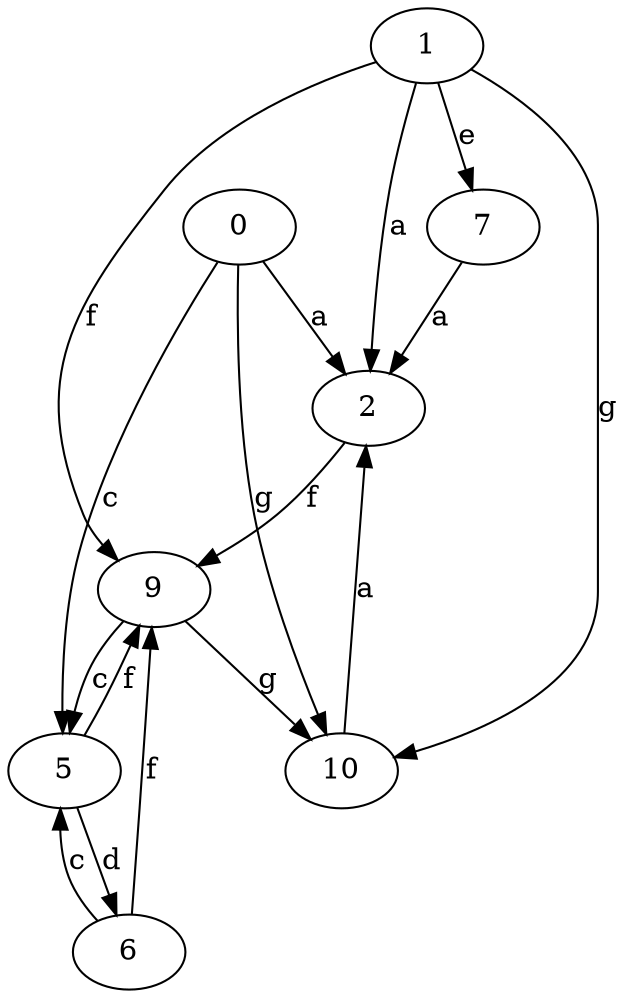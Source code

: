 strict digraph  {
0;
1;
2;
5;
6;
7;
9;
10;
0 -> 2  [label=a];
0 -> 5  [label=c];
0 -> 10  [label=g];
1 -> 2  [label=a];
1 -> 7  [label=e];
1 -> 9  [label=f];
1 -> 10  [label=g];
2 -> 9  [label=f];
5 -> 6  [label=d];
5 -> 9  [label=f];
6 -> 5  [label=c];
6 -> 9  [label=f];
7 -> 2  [label=a];
9 -> 5  [label=c];
9 -> 10  [label=g];
10 -> 2  [label=a];
}
